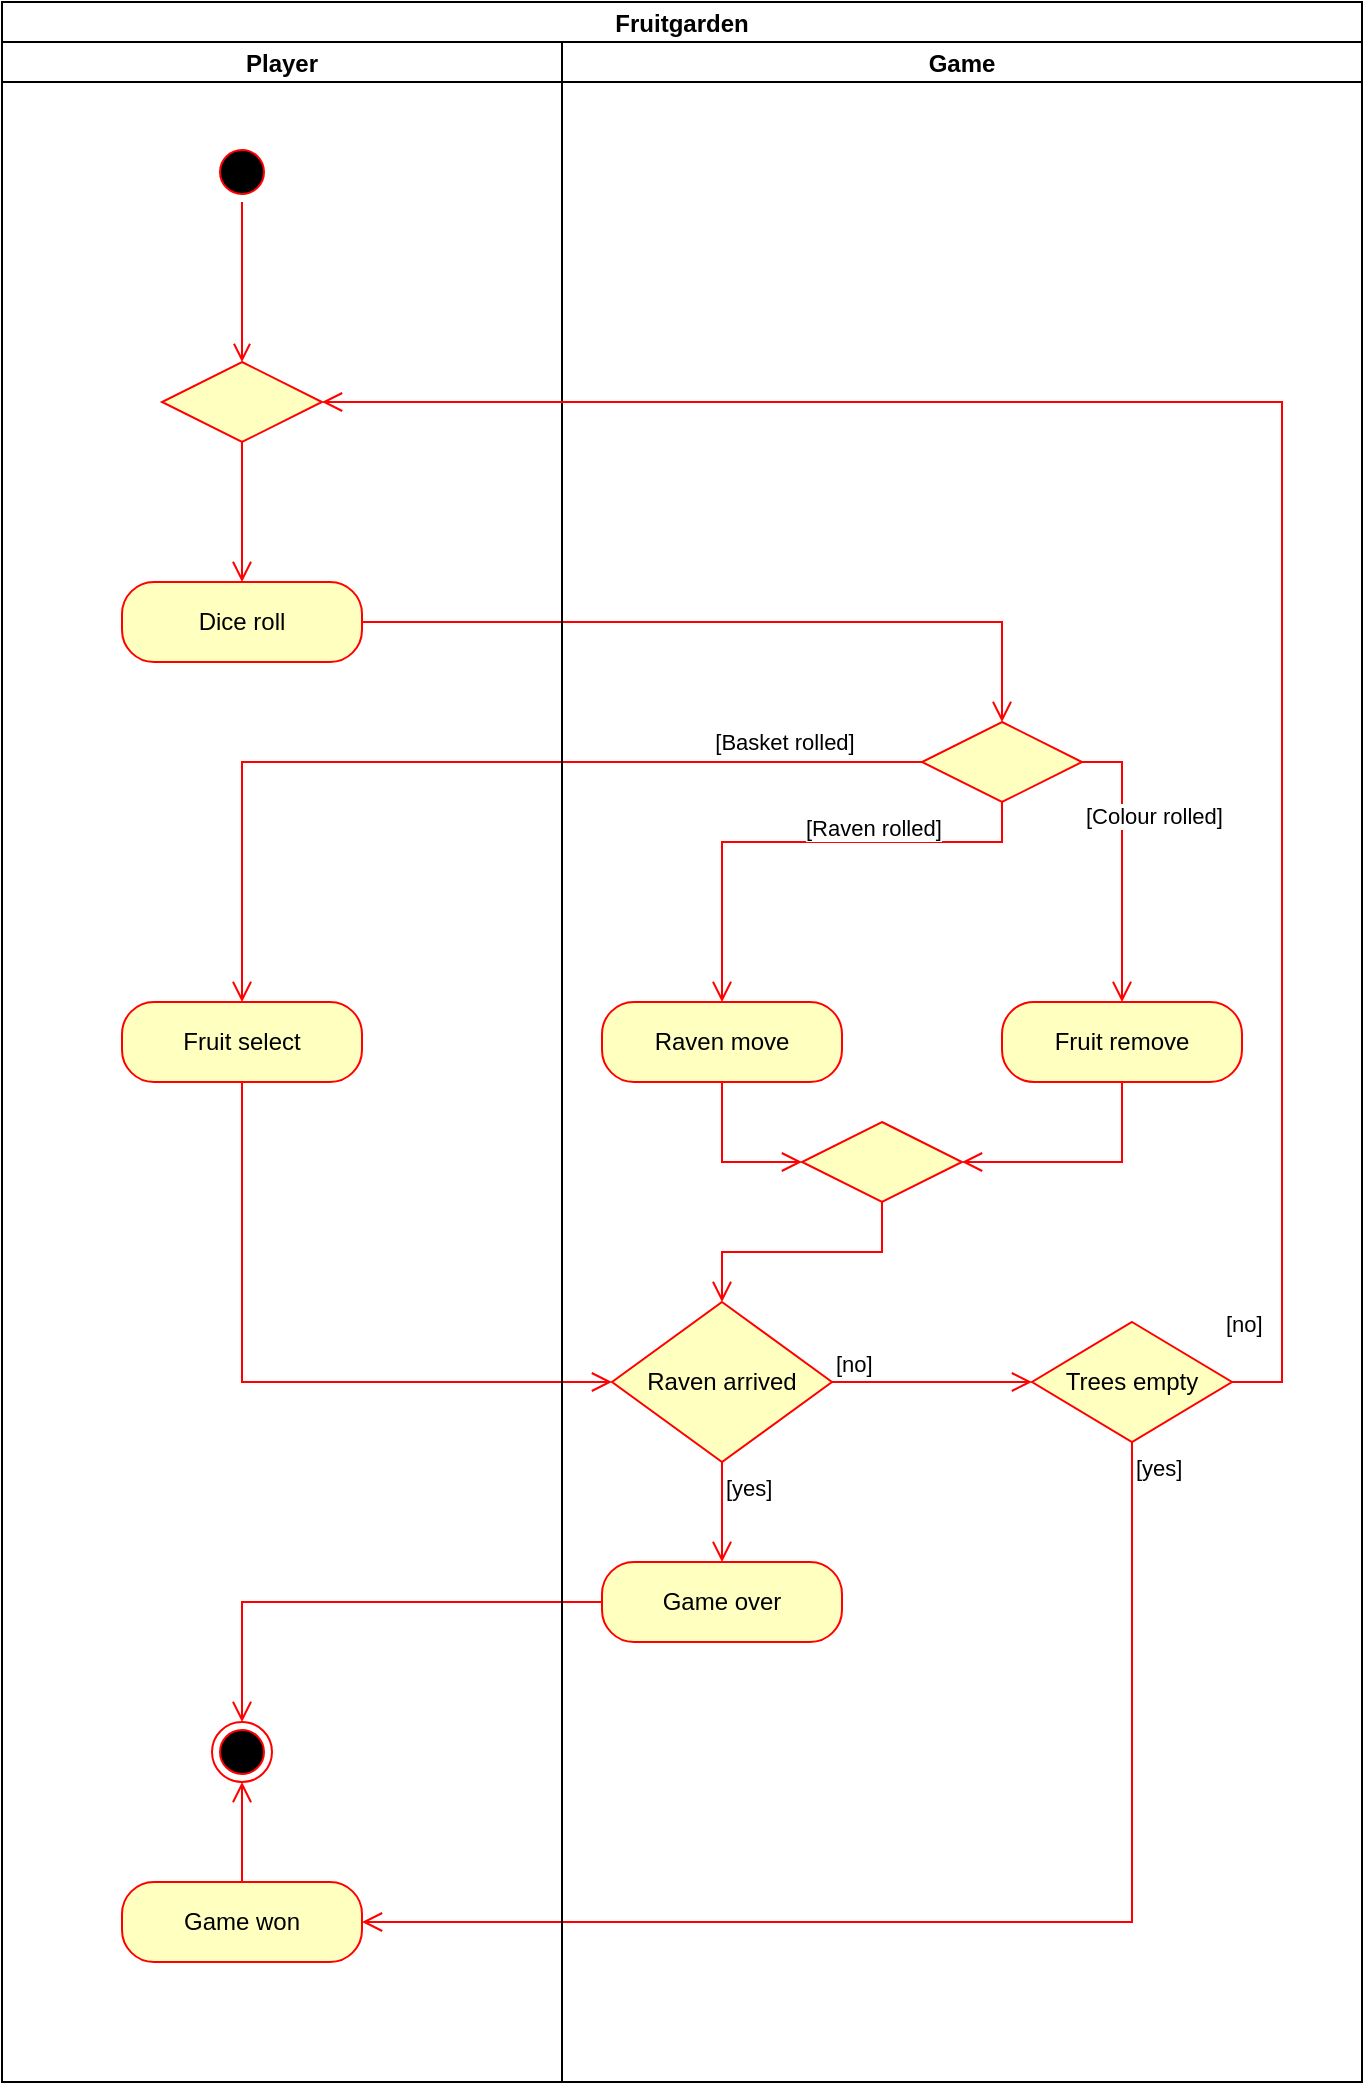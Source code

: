 <mxfile version="15.5.2" type="device"><diagram id="At7oIBRLhI_X_qqvRF30" name="Page-1"><mxGraphModel dx="1422" dy="762" grid="1" gridSize="10" guides="1" tooltips="1" connect="1" arrows="1" fold="1" page="1" pageScale="1" pageWidth="827" pageHeight="1169" math="0" shadow="0"><root><mxCell id="0"/><mxCell id="1" parent="0"/><mxCell id="K4P0fdQCR0FJ6GyqZ1xx-1" value="Fruitgarden" style="swimlane;childLayout=stackLayout;resizeParent=1;resizeParentMax=0;startSize=20;" parent="1" vertex="1"><mxGeometry x="80" y="40" width="680" height="1040" as="geometry"/></mxCell><mxCell id="K4P0fdQCR0FJ6GyqZ1xx-2" value="Player" style="swimlane;startSize=20;" parent="K4P0fdQCR0FJ6GyqZ1xx-1" vertex="1"><mxGeometry y="20" width="280" height="1020" as="geometry"/></mxCell><mxCell id="g5jSAsQi8tmQqbLNlxUj-46" style="edgeStyle=orthogonalEdgeStyle;rounded=0;orthogonalLoop=1;jettySize=auto;html=1;exitX=0.5;exitY=1;exitDx=0;exitDy=0;entryX=0.5;entryY=0;entryDx=0;entryDy=0;endArrow=open;endFill=0;endSize=7;strokeColor=#FF0000;" parent="K4P0fdQCR0FJ6GyqZ1xx-2" source="g5jSAsQi8tmQqbLNlxUj-1" target="eqFNpMOALO3eOwcWYyr6-10" edge="1"><mxGeometry relative="1" as="geometry"/></mxCell><mxCell id="g5jSAsQi8tmQqbLNlxUj-1" value="" style="ellipse;html=1;shape=startState;fillColor=#000000;strokeColor=#ff0000;" parent="K4P0fdQCR0FJ6GyqZ1xx-2" vertex="1"><mxGeometry x="105" y="50" width="30" height="30" as="geometry"/></mxCell><mxCell id="g5jSAsQi8tmQqbLNlxUj-3" value="Dice roll" style="rounded=1;whiteSpace=wrap;html=1;arcSize=40;fontColor=#000000;fillColor=#ffffc0;strokeColor=#ff0000;" parent="K4P0fdQCR0FJ6GyqZ1xx-2" vertex="1"><mxGeometry x="60" y="270" width="120" height="40" as="geometry"/></mxCell><mxCell id="g5jSAsQi8tmQqbLNlxUj-54" value="" style="ellipse;html=1;shape=endState;fillColor=#000000;strokeColor=#ff0000;" parent="K4P0fdQCR0FJ6GyqZ1xx-2" vertex="1"><mxGeometry x="105" y="840" width="30" height="30" as="geometry"/></mxCell><mxCell id="eqFNpMOALO3eOwcWYyr6-9" style="edgeStyle=orthogonalEdgeStyle;rounded=0;orthogonalLoop=1;jettySize=auto;html=1;exitX=0.5;exitY=0;exitDx=0;exitDy=0;entryX=0.5;entryY=1;entryDx=0;entryDy=0;endArrow=open;endFill=0;endSize=8;strokeColor=#FF0000;" parent="K4P0fdQCR0FJ6GyqZ1xx-2" source="g5jSAsQi8tmQqbLNlxUj-52" target="g5jSAsQi8tmQqbLNlxUj-54" edge="1"><mxGeometry relative="1" as="geometry"/></mxCell><mxCell id="g5jSAsQi8tmQqbLNlxUj-52" value="Game won" style="rounded=1;whiteSpace=wrap;html=1;arcSize=40;fontColor=#000000;fillColor=#ffffc0;strokeColor=#ff0000;" parent="K4P0fdQCR0FJ6GyqZ1xx-2" vertex="1"><mxGeometry x="60" y="920" width="120" height="40" as="geometry"/></mxCell><mxCell id="eqFNpMOALO3eOwcWYyr6-4" value="Fruit select" style="rounded=1;whiteSpace=wrap;html=1;arcSize=40;fontColor=#000000;fillColor=#ffffc0;strokeColor=#ff0000;" parent="K4P0fdQCR0FJ6GyqZ1xx-2" vertex="1"><mxGeometry x="60" y="480" width="120" height="40" as="geometry"/></mxCell><mxCell id="eqFNpMOALO3eOwcWYyr6-11" style="edgeStyle=orthogonalEdgeStyle;rounded=0;orthogonalLoop=1;jettySize=auto;html=1;exitX=0.5;exitY=1;exitDx=0;exitDy=0;entryX=0.5;entryY=0;entryDx=0;entryDy=0;endArrow=open;endFill=0;endSize=8;strokeColor=#FF0000;" parent="K4P0fdQCR0FJ6GyqZ1xx-2" source="eqFNpMOALO3eOwcWYyr6-10" target="g5jSAsQi8tmQqbLNlxUj-3" edge="1"><mxGeometry relative="1" as="geometry"/></mxCell><mxCell id="eqFNpMOALO3eOwcWYyr6-10" value="" style="rhombus;whiteSpace=wrap;html=1;fillColor=#ffffc0;strokeColor=#ff0000;" parent="K4P0fdQCR0FJ6GyqZ1xx-2" vertex="1"><mxGeometry x="80" y="160" width="80" height="40" as="geometry"/></mxCell><mxCell id="g5jSAsQi8tmQqbLNlxUj-4" value="" style="edgeStyle=orthogonalEdgeStyle;html=1;verticalAlign=bottom;endArrow=open;endSize=8;strokeColor=#ff0000;rounded=0;exitX=1;exitY=0.5;exitDx=0;exitDy=0;entryX=0.5;entryY=0;entryDx=0;entryDy=0;" parent="K4P0fdQCR0FJ6GyqZ1xx-1" source="g5jSAsQi8tmQqbLNlxUj-3" target="g5jSAsQi8tmQqbLNlxUj-10" edge="1"><mxGeometry relative="1" as="geometry"><mxPoint x="360" y="320" as="targetPoint"/></mxGeometry></mxCell><mxCell id="g5jSAsQi8tmQqbLNlxUj-37" value="" style="edgeStyle=orthogonalEdgeStyle;html=1;verticalAlign=bottom;endArrow=open;endSize=8;strokeColor=#ff0000;rounded=0;entryX=0;entryY=0.5;entryDx=0;entryDy=0;exitX=0.5;exitY=1;exitDx=0;exitDy=0;" parent="K4P0fdQCR0FJ6GyqZ1xx-1" source="eqFNpMOALO3eOwcWYyr6-4" target="g5jSAsQi8tmQqbLNlxUj-47" edge="1"><mxGeometry relative="1" as="geometry"><mxPoint x="300" y="660" as="targetPoint"/><Array as="points"><mxPoint x="120" y="690"/></Array><mxPoint x="120" y="640" as="sourcePoint"/></mxGeometry></mxCell><mxCell id="g5jSAsQi8tmQqbLNlxUj-51" value="" style="edgeStyle=orthogonalEdgeStyle;html=1;verticalAlign=bottom;endArrow=open;endSize=8;strokeColor=#ff0000;rounded=0;entryX=0.5;entryY=0;entryDx=0;entryDy=0;exitX=0;exitY=0.5;exitDx=0;exitDy=0;" parent="K4P0fdQCR0FJ6GyqZ1xx-1" source="g5jSAsQi8tmQqbLNlxUj-50" target="g5jSAsQi8tmQqbLNlxUj-54" edge="1"><mxGeometry relative="1" as="geometry"><mxPoint x="120" y="960" as="targetPoint"/><Array as="points"><mxPoint x="120" y="800"/></Array></mxGeometry></mxCell><mxCell id="g5jSAsQi8tmQqbLNlxUj-49" value="[yes]" style="edgeStyle=orthogonalEdgeStyle;html=1;align=left;verticalAlign=top;endArrow=open;endSize=8;strokeColor=#ff0000;rounded=0;entryX=1;entryY=0.5;entryDx=0;entryDy=0;exitX=0.5;exitY=1;exitDx=0;exitDy=0;" parent="K4P0fdQCR0FJ6GyqZ1xx-1" source="g5jSAsQi8tmQqbLNlxUj-40" target="g5jSAsQi8tmQqbLNlxUj-52" edge="1"><mxGeometry x="-1" relative="1" as="geometry"><mxPoint x="560" y="735" as="targetPoint"/><mxPoint x="560" y="710" as="sourcePoint"/><Array as="points"><mxPoint x="565" y="960"/></Array></mxGeometry></mxCell><mxCell id="eqFNpMOALO3eOwcWYyr6-7" style="edgeStyle=orthogonalEdgeStyle;rounded=0;orthogonalLoop=1;jettySize=auto;html=1;exitX=0;exitY=0.5;exitDx=0;exitDy=0;entryX=0.5;entryY=0;entryDx=0;entryDy=0;endArrow=open;endFill=0;endSize=8;strokeColor=#FF0000;" parent="K4P0fdQCR0FJ6GyqZ1xx-1" source="g5jSAsQi8tmQqbLNlxUj-10" target="eqFNpMOALO3eOwcWYyr6-4" edge="1"><mxGeometry relative="1" as="geometry"/></mxCell><mxCell id="eqFNpMOALO3eOwcWYyr6-8" value="[Basket rolled]" style="edgeLabel;html=1;align=center;verticalAlign=middle;resizable=0;points=[];" parent="eqFNpMOALO3eOwcWYyr6-7" vertex="1" connectable="0"><mxGeometry x="-0.697" y="-2" relative="1" as="geometry"><mxPoint y="-8" as="offset"/></mxGeometry></mxCell><mxCell id="K4P0fdQCR0FJ6GyqZ1xx-3" value="Game" style="swimlane;startSize=20;" parent="K4P0fdQCR0FJ6GyqZ1xx-1" vertex="1"><mxGeometry x="280" y="20" width="400" height="1020" as="geometry"/></mxCell><mxCell id="g5jSAsQi8tmQqbLNlxUj-10" value="" style="rhombus;whiteSpace=wrap;html=1;fillColor=#ffffc0;strokeColor=#ff0000;" parent="K4P0fdQCR0FJ6GyqZ1xx-3" vertex="1"><mxGeometry x="180" y="340" width="80" height="40" as="geometry"/></mxCell><mxCell id="g5jSAsQi8tmQqbLNlxUj-34" value="Raven move" style="rounded=1;whiteSpace=wrap;html=1;arcSize=40;fontColor=#000000;fillColor=#ffffc0;strokeColor=#ff0000;" parent="K4P0fdQCR0FJ6GyqZ1xx-3" vertex="1"><mxGeometry x="20" y="480" width="120" height="40" as="geometry"/></mxCell><mxCell id="g5jSAsQi8tmQqbLNlxUj-35" value="" style="edgeStyle=orthogonalEdgeStyle;html=1;verticalAlign=bottom;endArrow=open;endSize=8;strokeColor=#ff0000;rounded=0;entryX=0;entryY=0.5;entryDx=0;entryDy=0;" parent="K4P0fdQCR0FJ6GyqZ1xx-3" source="g5jSAsQi8tmQqbLNlxUj-34" target="eqFNpMOALO3eOwcWYyr6-17" edge="1"><mxGeometry relative="1" as="geometry"><mxPoint x="80" y="550" as="targetPoint"/></mxGeometry></mxCell><mxCell id="g5jSAsQi8tmQqbLNlxUj-12" value="[Raven rolled]" style="edgeStyle=orthogonalEdgeStyle;html=1;align=left;verticalAlign=top;endArrow=open;endSize=8;strokeColor=#ff0000;rounded=0;entryX=0.5;entryY=0;entryDx=0;entryDy=0;" parent="K4P0fdQCR0FJ6GyqZ1xx-3" source="g5jSAsQi8tmQqbLNlxUj-10" target="g5jSAsQi8tmQqbLNlxUj-34" edge="1"><mxGeometry y="-20" relative="1" as="geometry"><mxPoint x="50" y="630" as="targetPoint"/><Array as="points"><mxPoint x="220" y="400"/><mxPoint x="80" y="400"/></Array><mxPoint as="offset"/></mxGeometry></mxCell><mxCell id="g5jSAsQi8tmQqbLNlxUj-47" value="Raven arrived" style="rhombus;whiteSpace=wrap;html=1;fillColor=#ffffc0;strokeColor=#ff0000;" parent="K4P0fdQCR0FJ6GyqZ1xx-3" vertex="1"><mxGeometry x="25" y="630" width="110" height="80" as="geometry"/></mxCell><mxCell id="g5jSAsQi8tmQqbLNlxUj-41" value="[no]" style="edgeStyle=orthogonalEdgeStyle;html=1;align=left;verticalAlign=bottom;endArrow=open;endSize=8;strokeColor=#ff0000;rounded=0;exitX=1;exitY=0.5;exitDx=0;exitDy=0;entryX=0;entryY=0.5;entryDx=0;entryDy=0;" parent="K4P0fdQCR0FJ6GyqZ1xx-3" source="g5jSAsQi8tmQqbLNlxUj-47" target="g5jSAsQi8tmQqbLNlxUj-40" edge="1"><mxGeometry x="-1" relative="1" as="geometry"><mxPoint x="225" y="606" as="targetPoint"/><mxPoint x="155" y="596" as="sourcePoint"/><Array as="points"><mxPoint x="165" y="670"/><mxPoint x="165" y="670"/></Array></mxGeometry></mxCell><mxCell id="g5jSAsQi8tmQqbLNlxUj-50" value="Game over" style="rounded=1;whiteSpace=wrap;html=1;arcSize=40;fontColor=#000000;fillColor=#ffffc0;strokeColor=#ff0000;" parent="K4P0fdQCR0FJ6GyqZ1xx-3" vertex="1"><mxGeometry x="20" y="760" width="120" height="40" as="geometry"/></mxCell><mxCell id="g5jSAsQi8tmQqbLNlxUj-42" value="[yes]" style="edgeStyle=orthogonalEdgeStyle;html=1;align=left;verticalAlign=top;endArrow=open;endSize=8;strokeColor=#ff0000;rounded=0;entryX=0.5;entryY=0;entryDx=0;entryDy=0;exitX=0.5;exitY=1;exitDx=0;exitDy=0;" parent="K4P0fdQCR0FJ6GyqZ1xx-3" source="g5jSAsQi8tmQqbLNlxUj-47" target="g5jSAsQi8tmQqbLNlxUj-50" edge="1"><mxGeometry x="-1" relative="1" as="geometry"><mxPoint x="220" y="340" as="targetPoint"/><mxPoint x="80" y="700" as="sourcePoint"/><Array as="points"/></mxGeometry></mxCell><mxCell id="g5jSAsQi8tmQqbLNlxUj-40" value="Trees empty" style="rhombus;whiteSpace=wrap;html=1;fillColor=#ffffc0;strokeColor=#ff0000;" parent="K4P0fdQCR0FJ6GyqZ1xx-3" vertex="1"><mxGeometry x="235" y="640" width="100" height="60" as="geometry"/></mxCell><mxCell id="g5jSAsQi8tmQqbLNlxUj-36" value="Fruit remove" style="rounded=1;whiteSpace=wrap;html=1;arcSize=40;fontColor=#000000;fillColor=#ffffc0;strokeColor=#ff0000;" parent="K4P0fdQCR0FJ6GyqZ1xx-3" vertex="1"><mxGeometry x="220" y="480" width="120" height="40" as="geometry"/></mxCell><mxCell id="g5jSAsQi8tmQqbLNlxUj-15" value="[Colour rolled]" style="edgeStyle=orthogonalEdgeStyle;html=1;align=left;verticalAlign=bottom;endArrow=open;endSize=8;strokeColor=#ff0000;rounded=0;exitX=1;exitY=0.5;exitDx=0;exitDy=0;entryX=0.5;entryY=0;entryDx=0;entryDy=0;" parent="K4P0fdQCR0FJ6GyqZ1xx-3" source="g5jSAsQi8tmQqbLNlxUj-10" target="g5jSAsQi8tmQqbLNlxUj-36" edge="1"><mxGeometry x="-0.2" y="-20" relative="1" as="geometry"><mxPoint x="-180" y="400" as="targetPoint"/><mxPoint x="270" y="410" as="sourcePoint"/><Array as="points"><mxPoint x="280" y="360"/><mxPoint x="280" y="480"/></Array><mxPoint as="offset"/></mxGeometry></mxCell><mxCell id="eqFNpMOALO3eOwcWYyr6-20" style="edgeStyle=orthogonalEdgeStyle;rounded=0;orthogonalLoop=1;jettySize=auto;html=1;exitX=0.5;exitY=1;exitDx=0;exitDy=0;entryX=0.5;entryY=0;entryDx=0;entryDy=0;endArrow=open;endFill=0;endSize=8;strokeColor=#FF0000;" parent="K4P0fdQCR0FJ6GyqZ1xx-3" source="eqFNpMOALO3eOwcWYyr6-17" target="g5jSAsQi8tmQqbLNlxUj-47" edge="1"><mxGeometry relative="1" as="geometry"/></mxCell><mxCell id="eqFNpMOALO3eOwcWYyr6-17" value="" style="rhombus;whiteSpace=wrap;html=1;fillColor=#ffffc0;strokeColor=#ff0000;" parent="K4P0fdQCR0FJ6GyqZ1xx-3" vertex="1"><mxGeometry x="120" y="540" width="80" height="40" as="geometry"/></mxCell><mxCell id="eqFNpMOALO3eOwcWYyr6-6" style="edgeStyle=orthogonalEdgeStyle;rounded=0;orthogonalLoop=1;jettySize=auto;html=1;exitX=0.5;exitY=1;exitDx=0;exitDy=0;endSize=8;strokeColor=#FF0000;endArrow=open;endFill=0;entryX=1;entryY=0.5;entryDx=0;entryDy=0;" parent="K4P0fdQCR0FJ6GyqZ1xx-3" source="g5jSAsQi8tmQqbLNlxUj-36" target="eqFNpMOALO3eOwcWYyr6-17" edge="1"><mxGeometry relative="1" as="geometry"><mxPoint x="280" y="580" as="targetPoint"/></mxGeometry></mxCell><mxCell id="g5jSAsQi8tmQqbLNlxUj-48" value="[no]" style="edgeStyle=orthogonalEdgeStyle;html=1;align=left;verticalAlign=bottom;endArrow=open;endSize=8;strokeColor=#ff0000;rounded=0;exitX=1;exitY=0.5;exitDx=0;exitDy=0;" parent="K4P0fdQCR0FJ6GyqZ1xx-1" source="g5jSAsQi8tmQqbLNlxUj-40" target="eqFNpMOALO3eOwcWYyr6-10" edge="1"><mxGeometry x="-1" y="21" relative="1" as="geometry"><mxPoint x="300" y="220" as="targetPoint"/><mxPoint x="630" y="660" as="sourcePoint"/><Array as="points"><mxPoint x="640" y="690"/><mxPoint x="640" y="200"/></Array><mxPoint x="-5" y="1" as="offset"/></mxGeometry></mxCell></root></mxGraphModel></diagram></mxfile>
